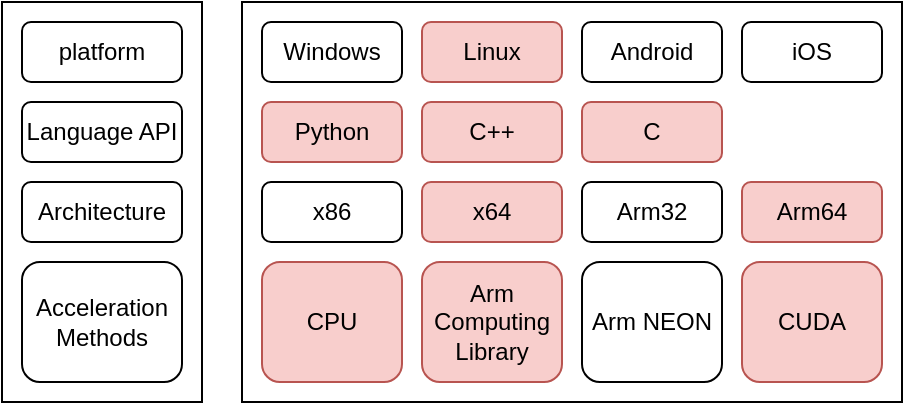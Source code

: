<mxfile version="20.3.6" type="github">
  <diagram id="E6IjRvfCuhX2Yy5deakZ" name="第 1 页">
    <mxGraphModel dx="1426" dy="769" grid="1" gridSize="10" guides="1" tooltips="1" connect="1" arrows="1" fold="1" page="1" pageScale="1" pageWidth="827" pageHeight="1169" math="0" shadow="0">
      <root>
        <mxCell id="0" />
        <mxCell id="1" parent="0" />
        <mxCell id="Bo-WnP_CziDHzTEEVelE-19" value="" style="rounded=0;whiteSpace=wrap;html=1;" vertex="1" parent="1">
          <mxGeometry x="190" y="30" width="330" height="200" as="geometry" />
        </mxCell>
        <mxCell id="Bo-WnP_CziDHzTEEVelE-17" value="" style="rounded=0;whiteSpace=wrap;html=1;" vertex="1" parent="1">
          <mxGeometry x="70" y="30" width="100" height="200" as="geometry" />
        </mxCell>
        <mxCell id="Bo-WnP_CziDHzTEEVelE-1" value="platform" style="rounded=1;whiteSpace=wrap;html=1;" vertex="1" parent="1">
          <mxGeometry x="80" y="40" width="80" height="30" as="geometry" />
        </mxCell>
        <mxCell id="Bo-WnP_CziDHzTEEVelE-2" value="Language API" style="rounded=1;whiteSpace=wrap;html=1;" vertex="1" parent="1">
          <mxGeometry x="80" y="80" width="80" height="30" as="geometry" />
        </mxCell>
        <mxCell id="Bo-WnP_CziDHzTEEVelE-3" value="Windows" style="rounded=1;whiteSpace=wrap;html=1;" vertex="1" parent="1">
          <mxGeometry x="200" y="40" width="70" height="30" as="geometry" />
        </mxCell>
        <mxCell id="Bo-WnP_CziDHzTEEVelE-4" value="Linux" style="rounded=1;whiteSpace=wrap;html=1;fillColor=#f8cecc;strokeColor=#b85450;" vertex="1" parent="1">
          <mxGeometry x="280" y="40" width="70" height="30" as="geometry" />
        </mxCell>
        <mxCell id="Bo-WnP_CziDHzTEEVelE-5" value="Android" style="rounded=1;whiteSpace=wrap;html=1;" vertex="1" parent="1">
          <mxGeometry x="360" y="40" width="70" height="30" as="geometry" />
        </mxCell>
        <mxCell id="Bo-WnP_CziDHzTEEVelE-6" value="Python" style="rounded=1;whiteSpace=wrap;html=1;fillColor=#f8cecc;strokeColor=#b85450;" vertex="1" parent="1">
          <mxGeometry x="200" y="80" width="70" height="30" as="geometry" />
        </mxCell>
        <mxCell id="Bo-WnP_CziDHzTEEVelE-7" value="C++" style="rounded=1;whiteSpace=wrap;html=1;fillColor=#f8cecc;strokeColor=#b85450;" vertex="1" parent="1">
          <mxGeometry x="280" y="80" width="70" height="30" as="geometry" />
        </mxCell>
        <mxCell id="Bo-WnP_CziDHzTEEVelE-8" value="Architecture" style="rounded=1;whiteSpace=wrap;html=1;" vertex="1" parent="1">
          <mxGeometry x="80" y="120" width="80" height="30" as="geometry" />
        </mxCell>
        <mxCell id="Bo-WnP_CziDHzTEEVelE-9" value="x86" style="rounded=1;whiteSpace=wrap;html=1;" vertex="1" parent="1">
          <mxGeometry x="200" y="120" width="70" height="30" as="geometry" />
        </mxCell>
        <mxCell id="Bo-WnP_CziDHzTEEVelE-10" value="x64" style="rounded=1;whiteSpace=wrap;html=1;fillColor=#f8cecc;strokeColor=#b85450;" vertex="1" parent="1">
          <mxGeometry x="280" y="120" width="70" height="30" as="geometry" />
        </mxCell>
        <mxCell id="Bo-WnP_CziDHzTEEVelE-11" value="Arm32" style="rounded=1;whiteSpace=wrap;html=1;" vertex="1" parent="1">
          <mxGeometry x="360" y="120" width="70" height="30" as="geometry" />
        </mxCell>
        <mxCell id="Bo-WnP_CziDHzTEEVelE-12" value="Arm64" style="rounded=1;whiteSpace=wrap;html=1;fillColor=#f8cecc;strokeColor=#b85450;" vertex="1" parent="1">
          <mxGeometry x="440" y="120" width="70" height="30" as="geometry" />
        </mxCell>
        <mxCell id="Bo-WnP_CziDHzTEEVelE-13" value="Acceleration Methods" style="rounded=1;whiteSpace=wrap;html=1;" vertex="1" parent="1">
          <mxGeometry x="80" y="160" width="80" height="60" as="geometry" />
        </mxCell>
        <mxCell id="Bo-WnP_CziDHzTEEVelE-14" value="CPU" style="rounded=1;whiteSpace=wrap;html=1;fillColor=#f8cecc;strokeColor=#b85450;" vertex="1" parent="1">
          <mxGeometry x="200" y="160" width="70" height="60" as="geometry" />
        </mxCell>
        <mxCell id="Bo-WnP_CziDHzTEEVelE-15" value="Arm Computing Library" style="rounded=1;whiteSpace=wrap;html=1;fillColor=#f8cecc;strokeColor=#b85450;" vertex="1" parent="1">
          <mxGeometry x="280" y="160" width="70" height="60" as="geometry" />
        </mxCell>
        <mxCell id="Bo-WnP_CziDHzTEEVelE-16" value="Arm NEON" style="rounded=1;whiteSpace=wrap;html=1;" vertex="1" parent="1">
          <mxGeometry x="360" y="160" width="70" height="60" as="geometry" />
        </mxCell>
        <mxCell id="Bo-WnP_CziDHzTEEVelE-20" value="iOS" style="rounded=1;whiteSpace=wrap;html=1;" vertex="1" parent="1">
          <mxGeometry x="440" y="40" width="70" height="30" as="geometry" />
        </mxCell>
        <mxCell id="Bo-WnP_CziDHzTEEVelE-21" value="CUDA" style="rounded=1;whiteSpace=wrap;html=1;fillColor=#f8cecc;strokeColor=#b85450;" vertex="1" parent="1">
          <mxGeometry x="440" y="160" width="70" height="60" as="geometry" />
        </mxCell>
        <mxCell id="Bo-WnP_CziDHzTEEVelE-22" value="C" style="rounded=1;whiteSpace=wrap;html=1;fillColor=#f8cecc;strokeColor=#b85450;" vertex="1" parent="1">
          <mxGeometry x="360" y="80" width="70" height="30" as="geometry" />
        </mxCell>
      </root>
    </mxGraphModel>
  </diagram>
</mxfile>
